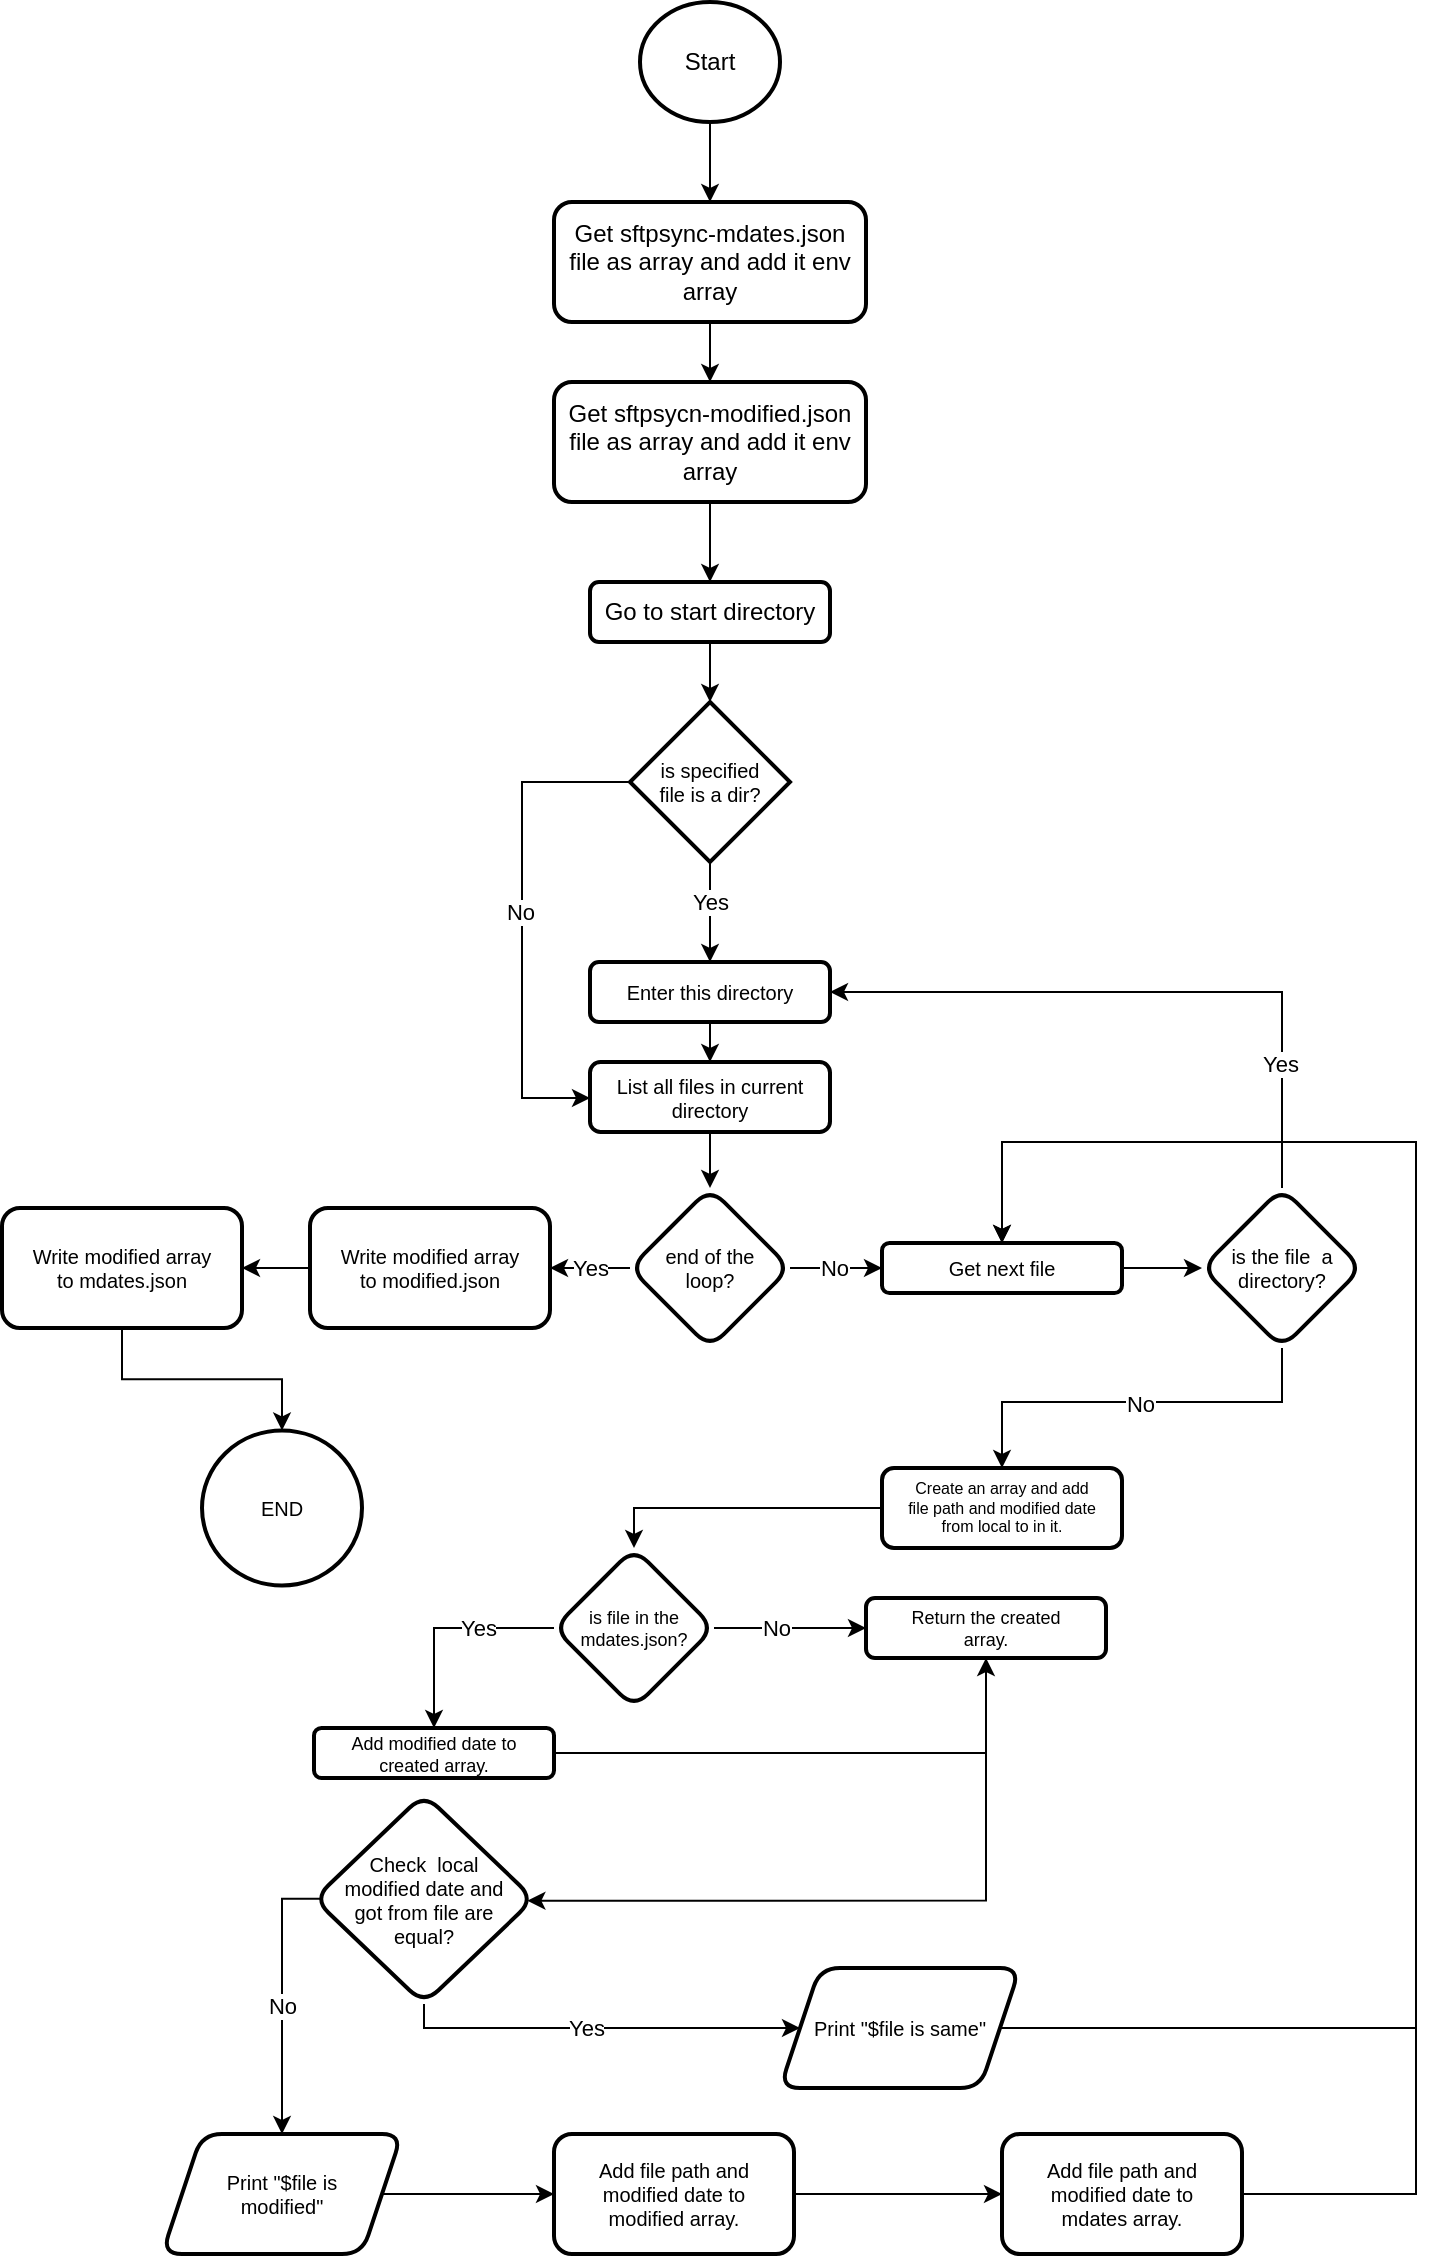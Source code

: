 <mxfile version="24.2.2" type="github">
  <diagram name="Sayfa -1" id="lxrp0j3HNtBndT4-ZyAu">
    <mxGraphModel dx="730" dy="2094" grid="1" gridSize="10" guides="1" tooltips="1" connect="1" arrows="1" fold="1" page="1" pageScale="1" pageWidth="827" pageHeight="1169" math="0" shadow="0">
      <root>
        <mxCell id="0" />
        <mxCell id="1" parent="0" />
        <mxCell id="jzBlY938i3cT21ndofOo-36" value="" style="edgeStyle=orthogonalEdgeStyle;rounded=0;orthogonalLoop=1;jettySize=auto;html=1;" parent="1" source="jzBlY938i3cT21ndofOo-1" target="jzBlY938i3cT21ndofOo-35" edge="1">
          <mxGeometry relative="1" as="geometry" />
        </mxCell>
        <mxCell id="jzBlY938i3cT21ndofOo-1" value="Start" style="strokeWidth=2;html=1;shape=mxgraph.flowchart.start_2;whiteSpace=wrap;" parent="1" vertex="1">
          <mxGeometry x="1209" y="-1166" width="70" height="60" as="geometry" />
        </mxCell>
        <mxCell id="jzBlY938i3cT21ndofOo-14" value="" style="edgeStyle=orthogonalEdgeStyle;rounded=0;orthogonalLoop=1;jettySize=auto;html=1;" parent="1" source="jzBlY938i3cT21ndofOo-6" target="jzBlY938i3cT21ndofOo-13" edge="1">
          <mxGeometry relative="1" as="geometry" />
        </mxCell>
        <mxCell id="jzBlY938i3cT21ndofOo-15" value="Yes" style="edgeLabel;html=1;align=center;verticalAlign=middle;resizable=0;points=[];" parent="jzBlY938i3cT21ndofOo-14" vertex="1" connectable="0">
          <mxGeometry x="-0.203" relative="1" as="geometry">
            <mxPoint as="offset" />
          </mxGeometry>
        </mxCell>
        <mxCell id="jzBlY938i3cT21ndofOo-24" value="" style="edgeStyle=orthogonalEdgeStyle;rounded=0;orthogonalLoop=1;jettySize=auto;html=1;entryX=0;entryY=0.5;entryDx=0;entryDy=0;" parent="1" source="jzBlY938i3cT21ndofOo-6" target="jzBlY938i3cT21ndofOo-16" edge="1">
          <mxGeometry relative="1" as="geometry">
            <mxPoint x="1144" y="-776" as="targetPoint" />
            <Array as="points">
              <mxPoint x="1150" y="-776" />
              <mxPoint x="1150" y="-618" />
              <mxPoint x="1184" y="-618" />
            </Array>
          </mxGeometry>
        </mxCell>
        <mxCell id="jzBlY938i3cT21ndofOo-25" value="No" style="edgeLabel;html=1;align=center;verticalAlign=middle;resizable=0;points=[];" parent="jzBlY938i3cT21ndofOo-24" vertex="1" connectable="0">
          <mxGeometry x="-0.054" y="-3" relative="1" as="geometry">
            <mxPoint x="2" y="2" as="offset" />
          </mxGeometry>
        </mxCell>
        <mxCell id="jzBlY938i3cT21ndofOo-6" value="is specified file is a dir?" style="rhombus;whiteSpace=wrap;html=1;fontSize=10;strokeWidth=2;spacing=14;" parent="1" vertex="1">
          <mxGeometry x="1204" y="-816" width="80" height="80" as="geometry" />
        </mxCell>
        <mxCell id="jzBlY938i3cT21ndofOo-11" value="" style="edgeStyle=orthogonalEdgeStyle;rounded=0;orthogonalLoop=1;jettySize=auto;html=1;entryX=0.5;entryY=0;entryDx=0;entryDy=0;" parent="1" source="jzBlY938i3cT21ndofOo-8" target="jzBlY938i3cT21ndofOo-6" edge="1">
          <mxGeometry relative="1" as="geometry">
            <mxPoint x="1244" y="-816" as="targetPoint" />
          </mxGeometry>
        </mxCell>
        <mxCell id="jzBlY938i3cT21ndofOo-8" value="Go to start directory" style="rounded=1;whiteSpace=wrap;html=1;strokeWidth=2;" parent="1" vertex="1">
          <mxGeometry x="1184" y="-876" width="120" height="30" as="geometry" />
        </mxCell>
        <mxCell id="jzBlY938i3cT21ndofOo-17" value="" style="edgeStyle=orthogonalEdgeStyle;rounded=0;orthogonalLoop=1;jettySize=auto;html=1;" parent="1" source="jzBlY938i3cT21ndofOo-13" target="jzBlY938i3cT21ndofOo-16" edge="1">
          <mxGeometry relative="1" as="geometry" />
        </mxCell>
        <mxCell id="jzBlY938i3cT21ndofOo-13" value="Enter this directory" style="rounded=1;whiteSpace=wrap;html=1;fontSize=10;strokeWidth=2;spacing=14;" parent="1" vertex="1">
          <mxGeometry x="1184" y="-686" width="120" height="30" as="geometry" />
        </mxCell>
        <mxCell id="jzBlY938i3cT21ndofOo-19" value="" style="edgeStyle=orthogonalEdgeStyle;rounded=0;orthogonalLoop=1;jettySize=auto;html=1;" parent="1" source="jzBlY938i3cT21ndofOo-16" target="jzBlY938i3cT21ndofOo-18" edge="1">
          <mxGeometry relative="1" as="geometry" />
        </mxCell>
        <mxCell id="jzBlY938i3cT21ndofOo-16" value="List all files in current directory" style="rounded=1;whiteSpace=wrap;html=1;fontSize=10;strokeWidth=2;spacing=14;" parent="1" vertex="1">
          <mxGeometry x="1184" y="-636" width="120" height="35" as="geometry" />
        </mxCell>
        <mxCell id="jzBlY938i3cT21ndofOo-27" value="" style="edgeStyle=orthogonalEdgeStyle;rounded=0;orthogonalLoop=1;jettySize=auto;html=1;entryX=0;entryY=0.5;entryDx=0;entryDy=0;" parent="1" source="jzBlY938i3cT21ndofOo-18" target="jzBlY938i3cT21ndofOo-52" edge="1">
          <mxGeometry relative="1" as="geometry">
            <mxPoint x="1344" y="-505.5" as="targetPoint" />
          </mxGeometry>
        </mxCell>
        <mxCell id="jzBlY938i3cT21ndofOo-28" value="No" style="edgeLabel;html=1;align=center;verticalAlign=middle;resizable=0;points=[];" parent="jzBlY938i3cT21ndofOo-27" vertex="1" connectable="0">
          <mxGeometry x="0.063" y="1" relative="1" as="geometry">
            <mxPoint x="-3" y="1" as="offset" />
          </mxGeometry>
        </mxCell>
        <mxCell id="jzBlY938i3cT21ndofOo-70" value="" style="edgeStyle=orthogonalEdgeStyle;rounded=0;orthogonalLoop=1;jettySize=auto;html=1;" parent="1" source="jzBlY938i3cT21ndofOo-18" target="jzBlY938i3cT21ndofOo-69" edge="1">
          <mxGeometry relative="1" as="geometry" />
        </mxCell>
        <mxCell id="jzBlY938i3cT21ndofOo-71" value="Yes" style="edgeLabel;html=1;align=center;verticalAlign=middle;resizable=0;points=[];" parent="jzBlY938i3cT21ndofOo-70" vertex="1" connectable="0">
          <mxGeometry x="-0.008" relative="1" as="geometry">
            <mxPoint as="offset" />
          </mxGeometry>
        </mxCell>
        <mxCell id="jzBlY938i3cT21ndofOo-18" value="end of the loop?" style="rhombus;whiteSpace=wrap;html=1;fontSize=10;rounded=1;strokeWidth=2;spacing=14;" parent="1" vertex="1">
          <mxGeometry x="1204" y="-573" width="80" height="80" as="geometry" />
        </mxCell>
        <mxCell id="jzBlY938i3cT21ndofOo-30" style="edgeStyle=orthogonalEdgeStyle;rounded=0;orthogonalLoop=1;jettySize=auto;html=1;exitX=0.5;exitY=0;exitDx=0;exitDy=0;entryX=1;entryY=0.5;entryDx=0;entryDy=0;" parent="1" source="jzBlY938i3cT21ndofOo-29" target="jzBlY938i3cT21ndofOo-13" edge="1">
          <mxGeometry relative="1" as="geometry">
            <Array as="points">
              <mxPoint x="1530" y="-671" />
            </Array>
          </mxGeometry>
        </mxCell>
        <mxCell id="jzBlY938i3cT21ndofOo-31" value="Yes" style="edgeLabel;html=1;align=center;verticalAlign=middle;resizable=0;points=[];" parent="jzBlY938i3cT21ndofOo-30" vertex="1" connectable="0">
          <mxGeometry x="-0.617" relative="1" as="geometry">
            <mxPoint x="-1" as="offset" />
          </mxGeometry>
        </mxCell>
        <mxCell id="jzBlY938i3cT21ndofOo-33" value="" style="edgeStyle=orthogonalEdgeStyle;rounded=0;orthogonalLoop=1;jettySize=auto;html=1;entryX=0.5;entryY=0;entryDx=0;entryDy=0;exitX=0.5;exitY=1;exitDx=0;exitDy=0;" parent="1" source="jzBlY938i3cT21ndofOo-29" target="jzBlY938i3cT21ndofOo-44" edge="1">
          <mxGeometry relative="1" as="geometry">
            <mxPoint x="1390" y="-375.5" as="targetPoint" />
            <Array as="points">
              <mxPoint x="1530" y="-466" />
              <mxPoint x="1390" y="-466" />
            </Array>
          </mxGeometry>
        </mxCell>
        <mxCell id="jzBlY938i3cT21ndofOo-34" value="No" style="edgeLabel;html=1;align=center;verticalAlign=middle;resizable=0;points=[];" parent="jzBlY938i3cT21ndofOo-33" vertex="1" connectable="0">
          <mxGeometry x="-0.361" relative="1" as="geometry">
            <mxPoint x="-34" y="1" as="offset" />
          </mxGeometry>
        </mxCell>
        <mxCell id="jzBlY938i3cT21ndofOo-29" value="is the file&amp;nbsp; a directory?" style="rhombus;whiteSpace=wrap;html=1;fontSize=10;rounded=1;strokeWidth=2;spacing=14;" parent="1" vertex="1">
          <mxGeometry x="1490" y="-573" width="80" height="80" as="geometry" />
        </mxCell>
        <mxCell id="jzBlY938i3cT21ndofOo-38" style="edgeStyle=orthogonalEdgeStyle;rounded=0;orthogonalLoop=1;jettySize=auto;html=1;exitX=0.5;exitY=1;exitDx=0;exitDy=0;entryX=0.5;entryY=0;entryDx=0;entryDy=0;" parent="1" source="jzBlY938i3cT21ndofOo-35" target="jzBlY938i3cT21ndofOo-37" edge="1">
          <mxGeometry relative="1" as="geometry">
            <mxPoint x="1244" y="-996" as="targetPoint" />
          </mxGeometry>
        </mxCell>
        <mxCell id="jzBlY938i3cT21ndofOo-35" value="Get sftpsync-mdates.json file as array and add it env array" style="rounded=1;whiteSpace=wrap;html=1;strokeWidth=2;" parent="1" vertex="1">
          <mxGeometry x="1166" y="-1066" width="156" height="60" as="geometry" />
        </mxCell>
        <mxCell id="jzBlY938i3cT21ndofOo-39" style="edgeStyle=orthogonalEdgeStyle;rounded=0;orthogonalLoop=1;jettySize=auto;html=1;exitX=0.5;exitY=1;exitDx=0;exitDy=0;entryX=0.5;entryY=0;entryDx=0;entryDy=0;" parent="1" source="jzBlY938i3cT21ndofOo-37" target="jzBlY938i3cT21ndofOo-8" edge="1">
          <mxGeometry relative="1" as="geometry" />
        </mxCell>
        <mxCell id="jzBlY938i3cT21ndofOo-37" value="Get sftpsycn-modified.json file as array and add it env array" style="rounded=1;whiteSpace=wrap;html=1;strokeWidth=2;" parent="1" vertex="1">
          <mxGeometry x="1166" y="-976" width="156" height="60" as="geometry" />
        </mxCell>
        <mxCell id="jzBlY938i3cT21ndofOo-42" value="" style="edgeStyle=orthogonalEdgeStyle;rounded=0;orthogonalLoop=1;jettySize=auto;html=1;entryX=0.5;entryY=0;entryDx=0;entryDy=0;exitX=0;exitY=0.5;exitDx=0;exitDy=0;" parent="1" target="jzBlY938i3cT21ndofOo-41" edge="1" source="jzBlY938i3cT21ndofOo-40">
          <mxGeometry relative="1" as="geometry">
            <mxPoint x="1349" y="-313" as="sourcePoint" />
            <mxPoint x="1289" y="-313" as="targetPoint" />
          </mxGeometry>
        </mxCell>
        <mxCell id="jzBlY938i3cT21ndofOo-43" value="Yes" style="edgeLabel;html=1;align=center;verticalAlign=middle;resizable=0;points=[];" parent="jzBlY938i3cT21ndofOo-42" vertex="1" connectable="0">
          <mxGeometry x="-0.307" y="1" relative="1" as="geometry">
            <mxPoint y="-1" as="offset" />
          </mxGeometry>
        </mxCell>
        <mxCell id="jzBlY938i3cT21ndofOo-47" value="" style="edgeStyle=orthogonalEdgeStyle;rounded=0;orthogonalLoop=1;jettySize=auto;html=1;entryX=0;entryY=0.5;entryDx=0;entryDy=0;" parent="1" source="jzBlY938i3cT21ndofOo-40" target="jzBlY938i3cT21ndofOo-46" edge="1">
          <mxGeometry relative="1" as="geometry" />
        </mxCell>
        <mxCell id="jzBlY938i3cT21ndofOo-49" value="No" style="edgeLabel;html=1;align=center;verticalAlign=middle;resizable=0;points=[];" parent="jzBlY938i3cT21ndofOo-47" vertex="1" connectable="0">
          <mxGeometry x="-0.191" relative="1" as="geometry">
            <mxPoint as="offset" />
          </mxGeometry>
        </mxCell>
        <mxCell id="jzBlY938i3cT21ndofOo-40" value="is file in the mdates.json?" style="rhombus;whiteSpace=wrap;html=1;fontSize=9;rounded=1;strokeWidth=2;spacing=14;" parent="1" vertex="1">
          <mxGeometry x="1166" y="-393" width="80" height="80" as="geometry" />
        </mxCell>
        <mxCell id="jzBlY938i3cT21ndofOo-48" style="edgeStyle=orthogonalEdgeStyle;rounded=0;orthogonalLoop=1;jettySize=auto;html=1;exitX=1;exitY=0.5;exitDx=0;exitDy=0;entryX=0.5;entryY=1;entryDx=0;entryDy=0;" parent="1" source="jzBlY938i3cT21ndofOo-41" target="jzBlY938i3cT21ndofOo-46" edge="1">
          <mxGeometry relative="1" as="geometry" />
        </mxCell>
        <mxCell id="jzBlY938i3cT21ndofOo-41" value="Add modified date to created array." style="rounded=1;whiteSpace=wrap;html=1;fontSize=9;strokeWidth=2;spacing=14;" parent="1" vertex="1">
          <mxGeometry x="1046" y="-303" width="120" height="25" as="geometry" />
        </mxCell>
        <mxCell id="jzBlY938i3cT21ndofOo-45" style="edgeStyle=orthogonalEdgeStyle;rounded=0;orthogonalLoop=1;jettySize=auto;html=1;exitX=0;exitY=0.5;exitDx=0;exitDy=0;entryX=0.5;entryY=0;entryDx=0;entryDy=0;" parent="1" source="jzBlY938i3cT21ndofOo-44" target="jzBlY938i3cT21ndofOo-40" edge="1">
          <mxGeometry relative="1" as="geometry" />
        </mxCell>
        <mxCell id="jzBlY938i3cT21ndofOo-44" value="Create an array and add file path and modified date from local to in it." style="rounded=1;whiteSpace=wrap;html=1;fontSize=8;strokeWidth=2;spacing=14;" parent="1" vertex="1">
          <mxGeometry x="1330" y="-433" width="120" height="40" as="geometry" />
        </mxCell>
        <mxCell id="jzBlY938i3cT21ndofOo-51" value="" style="edgeStyle=orthogonalEdgeStyle;rounded=0;orthogonalLoop=1;jettySize=auto;html=1;exitX=0.5;exitY=1;exitDx=0;exitDy=0;entryX=0.97;entryY=0.508;entryDx=0;entryDy=0;entryPerimeter=0;" parent="1" source="jzBlY938i3cT21ndofOo-46" target="jzBlY938i3cT21ndofOo-50" edge="1">
          <mxGeometry relative="1" as="geometry">
            <mxPoint x="1320" y="-316" as="sourcePoint" />
            <mxPoint x="1200" y="-236" as="targetPoint" />
            <Array as="points">
              <mxPoint x="1382" y="-217" />
            </Array>
          </mxGeometry>
        </mxCell>
        <mxCell id="jzBlY938i3cT21ndofOo-46" value="Return the created array." style="rounded=1;whiteSpace=wrap;html=1;fontSize=9;strokeWidth=2;spacing=14;" parent="1" vertex="1">
          <mxGeometry x="1322" y="-368" width="120" height="30" as="geometry" />
        </mxCell>
        <mxCell id="jzBlY938i3cT21ndofOo-58" value="" style="edgeStyle=orthogonalEdgeStyle;rounded=0;orthogonalLoop=1;jettySize=auto;html=1;exitX=0.5;exitY=1;exitDx=0;exitDy=0;entryX=0;entryY=0.5;entryDx=0;entryDy=0;" parent="1" source="jzBlY938i3cT21ndofOo-50" target="jzBlY938i3cT21ndofOo-57" edge="1">
          <mxGeometry relative="1" as="geometry">
            <Array as="points">
              <mxPoint x="1101" y="-153" />
            </Array>
          </mxGeometry>
        </mxCell>
        <mxCell id="jzBlY938i3cT21ndofOo-59" value="Yes" style="edgeLabel;html=1;align=center;verticalAlign=middle;resizable=0;points=[];" parent="jzBlY938i3cT21ndofOo-58" vertex="1" connectable="0">
          <mxGeometry x="-0.072" y="-2" relative="1" as="geometry">
            <mxPoint y="-2" as="offset" />
          </mxGeometry>
        </mxCell>
        <mxCell id="jzBlY938i3cT21ndofOo-62" value="" style="edgeStyle=orthogonalEdgeStyle;rounded=0;orthogonalLoop=1;jettySize=auto;html=1;exitX=0.036;exitY=0.499;exitDx=0;exitDy=0;exitPerimeter=0;entryX=0.5;entryY=0;entryDx=0;entryDy=0;" parent="1" source="jzBlY938i3cT21ndofOo-50" target="jzBlY938i3cT21ndofOo-61" edge="1">
          <mxGeometry relative="1" as="geometry">
            <mxPoint x="1024" y="-201.13" as="sourcePoint" />
            <mxPoint x="1040" y="-123" as="targetPoint" />
            <Array as="points">
              <mxPoint x="1030" y="-218" />
            </Array>
          </mxGeometry>
        </mxCell>
        <mxCell id="jzBlY938i3cT21ndofOo-63" value="No" style="edgeLabel;html=1;align=center;verticalAlign=middle;resizable=0;points=[];" parent="jzBlY938i3cT21ndofOo-62" vertex="1" connectable="0">
          <mxGeometry x="-0.156" y="-1" relative="1" as="geometry">
            <mxPoint x="1" y="15" as="offset" />
          </mxGeometry>
        </mxCell>
        <mxCell id="jzBlY938i3cT21ndofOo-50" value="Check&amp;nbsp; local modified date and got from file are equal?" style="rhombus;whiteSpace=wrap;html=1;fontSize=10;rounded=1;strokeWidth=2;spacing=16;" parent="1" vertex="1">
          <mxGeometry x="1046" y="-270" width="110" height="105" as="geometry" />
        </mxCell>
        <mxCell id="jzBlY938i3cT21ndofOo-53" style="edgeStyle=orthogonalEdgeStyle;rounded=0;orthogonalLoop=1;jettySize=auto;html=1;exitX=1;exitY=0.5;exitDx=0;exitDy=0;entryX=0;entryY=0.5;entryDx=0;entryDy=0;" parent="1" source="jzBlY938i3cT21ndofOo-52" target="jzBlY938i3cT21ndofOo-29" edge="1">
          <mxGeometry relative="1" as="geometry" />
        </mxCell>
        <mxCell id="jzBlY938i3cT21ndofOo-52" value="Get next file" style="rounded=1;whiteSpace=wrap;html=1;fontSize=10;strokeWidth=2;spacing=14;" parent="1" vertex="1">
          <mxGeometry x="1330" y="-545.5" width="120" height="25" as="geometry" />
        </mxCell>
        <mxCell id="jzBlY938i3cT21ndofOo-60" style="edgeStyle=orthogonalEdgeStyle;rounded=0;orthogonalLoop=1;jettySize=auto;html=1;exitX=1;exitY=0.5;exitDx=0;exitDy=0;entryX=0.5;entryY=0;entryDx=0;entryDy=0;" parent="1" source="jzBlY938i3cT21ndofOo-57" target="jzBlY938i3cT21ndofOo-52" edge="1">
          <mxGeometry relative="1" as="geometry">
            <Array as="points">
              <mxPoint x="1597" y="-153" />
              <mxPoint x="1597" y="-596" />
              <mxPoint x="1390" y="-596" />
            </Array>
            <mxPoint x="1360" y="-566" as="targetPoint" />
          </mxGeometry>
        </mxCell>
        <mxCell id="jzBlY938i3cT21ndofOo-57" value="Print &quot;$file is same&quot;" style="shape=parallelogram;perimeter=parallelogramPerimeter;whiteSpace=wrap;html=1;fixedSize=1;fontSize=10;rounded=1;strokeWidth=2;spacing=16;" parent="1" vertex="1">
          <mxGeometry x="1279" y="-183" width="120" height="60" as="geometry" />
        </mxCell>
        <mxCell id="jzBlY938i3cT21ndofOo-65" value="" style="edgeStyle=orthogonalEdgeStyle;rounded=0;orthogonalLoop=1;jettySize=auto;html=1;" parent="1" source="jzBlY938i3cT21ndofOo-61" target="jzBlY938i3cT21ndofOo-64" edge="1">
          <mxGeometry relative="1" as="geometry" />
        </mxCell>
        <mxCell id="jzBlY938i3cT21ndofOo-61" value="Print &quot;$file is modified&quot;" style="shape=parallelogram;perimeter=parallelogramPerimeter;whiteSpace=wrap;html=1;fixedSize=1;fontSize=10;rounded=1;strokeWidth=2;spacing=16;" parent="1" vertex="1">
          <mxGeometry x="970" y="-100" width="120" height="60" as="geometry" />
        </mxCell>
        <mxCell id="jzBlY938i3cT21ndofOo-67" style="edgeStyle=orthogonalEdgeStyle;rounded=0;orthogonalLoop=1;jettySize=auto;html=1;exitX=1;exitY=0.5;exitDx=0;exitDy=0;entryX=0;entryY=0.5;entryDx=0;entryDy=0;" parent="1" source="jzBlY938i3cT21ndofOo-64" target="jzBlY938i3cT21ndofOo-66" edge="1">
          <mxGeometry relative="1" as="geometry" />
        </mxCell>
        <mxCell id="jzBlY938i3cT21ndofOo-64" value="Add file path and modified date to modified array." style="rounded=1;whiteSpace=wrap;html=1;fontSize=10;strokeWidth=2;spacing=16;" parent="1" vertex="1">
          <mxGeometry x="1166" y="-100" width="120" height="60" as="geometry" />
        </mxCell>
        <mxCell id="jzBlY938i3cT21ndofOo-68" style="edgeStyle=orthogonalEdgeStyle;rounded=0;orthogonalLoop=1;jettySize=auto;html=1;entryX=0.5;entryY=0;entryDx=0;entryDy=0;exitX=1;exitY=0.5;exitDx=0;exitDy=0;" parent="1" source="jzBlY938i3cT21ndofOo-66" target="jzBlY938i3cT21ndofOo-52" edge="1">
          <mxGeometry relative="1" as="geometry">
            <Array as="points">
              <mxPoint x="1597" y="-70" />
              <mxPoint x="1597" y="-596" />
              <mxPoint x="1390" y="-596" />
            </Array>
            <mxPoint x="1507" y="-32.996" as="sourcePoint" />
            <mxPoint x="1420" y="-566" as="targetPoint" />
          </mxGeometry>
        </mxCell>
        <mxCell id="jzBlY938i3cT21ndofOo-66" value="Add file path and modified date to mdates array." style="rounded=1;whiteSpace=wrap;html=1;fontSize=10;strokeWidth=2;spacing=16;" parent="1" vertex="1">
          <mxGeometry x="1390" y="-100" width="120" height="60" as="geometry" />
        </mxCell>
        <mxCell id="jzBlY938i3cT21ndofOo-73" style="edgeStyle=orthogonalEdgeStyle;rounded=0;orthogonalLoop=1;jettySize=auto;html=1;exitX=0;exitY=0.5;exitDx=0;exitDy=0;entryX=1;entryY=0.5;entryDx=0;entryDy=0;" parent="1" source="jzBlY938i3cT21ndofOo-69" target="jzBlY938i3cT21ndofOo-72" edge="1">
          <mxGeometry relative="1" as="geometry" />
        </mxCell>
        <mxCell id="jzBlY938i3cT21ndofOo-69" value="Write modified array to modified.json" style="rounded=1;whiteSpace=wrap;html=1;fontSize=10;strokeWidth=2;spacing=14;" parent="1" vertex="1">
          <mxGeometry x="1044" y="-563" width="120" height="60" as="geometry" />
        </mxCell>
        <mxCell id="jzBlY938i3cT21ndofOo-76" value="" style="edgeStyle=orthogonalEdgeStyle;rounded=0;orthogonalLoop=1;jettySize=auto;html=1;" parent="1" source="jzBlY938i3cT21ndofOo-72" target="jzBlY938i3cT21ndofOo-75" edge="1">
          <mxGeometry relative="1" as="geometry" />
        </mxCell>
        <mxCell id="jzBlY938i3cT21ndofOo-72" value="Write modified array to mdates.json" style="rounded=1;whiteSpace=wrap;html=1;fontSize=10;strokeWidth=2;spacing=14;" parent="1" vertex="1">
          <mxGeometry x="890" y="-563" width="120" height="60" as="geometry" />
        </mxCell>
        <mxCell id="jzBlY938i3cT21ndofOo-75" value="END" style="ellipse;whiteSpace=wrap;html=1;fontSize=10;rounded=1;strokeWidth=2;spacing=14;" parent="1" vertex="1">
          <mxGeometry x="990" y="-451.75" width="80" height="77.5" as="geometry" />
        </mxCell>
      </root>
    </mxGraphModel>
  </diagram>
</mxfile>
